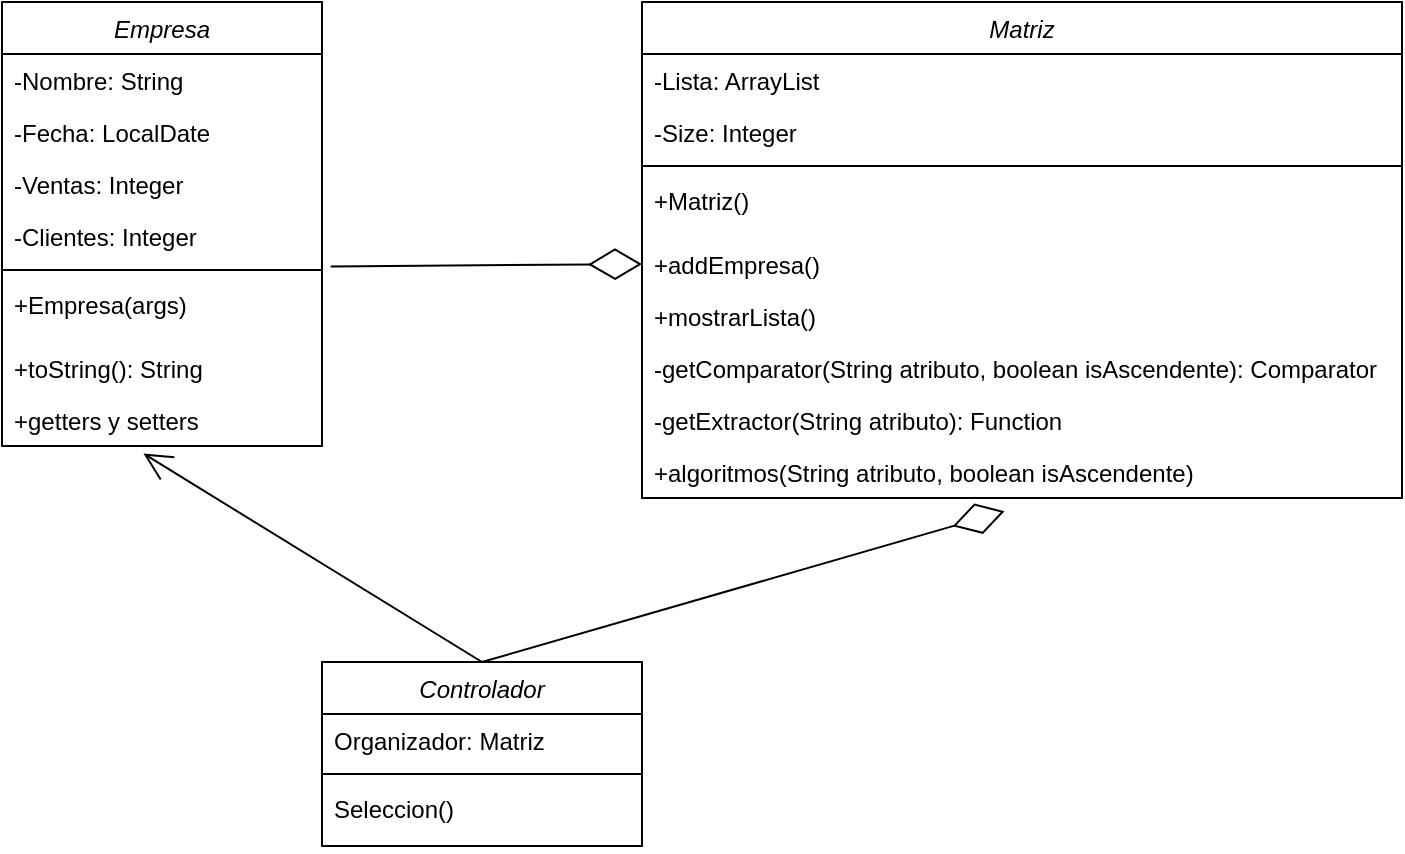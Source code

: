 <mxfile version="27.2.0">
  <diagram id="C5RBs43oDa-KdzZeNtuy" name="Page-1">
    <mxGraphModel dx="1042" dy="563" grid="1" gridSize="10" guides="1" tooltips="1" connect="1" arrows="1" fold="1" page="1" pageScale="1" pageWidth="827" pageHeight="1169" math="0" shadow="0">
      <root>
        <mxCell id="WIyWlLk6GJQsqaUBKTNV-0" />
        <mxCell id="WIyWlLk6GJQsqaUBKTNV-1" parent="WIyWlLk6GJQsqaUBKTNV-0" />
        <mxCell id="zkfFHV4jXpPFQw0GAbJ--0" value="Empresa" style="swimlane;fontStyle=2;align=center;verticalAlign=top;childLayout=stackLayout;horizontal=1;startSize=26;horizontalStack=0;resizeParent=1;resizeLast=0;collapsible=1;marginBottom=0;rounded=0;shadow=0;strokeWidth=1;" parent="WIyWlLk6GJQsqaUBKTNV-1" vertex="1">
          <mxGeometry x="60" y="110" width="160" height="222" as="geometry">
            <mxRectangle x="230" y="140" width="160" height="26" as="alternateBounds" />
          </mxGeometry>
        </mxCell>
        <mxCell id="zkfFHV4jXpPFQw0GAbJ--1" value="-Nombre: String" style="text;align=left;verticalAlign=top;spacingLeft=4;spacingRight=4;overflow=hidden;rotatable=0;points=[[0,0.5],[1,0.5]];portConstraint=eastwest;" parent="zkfFHV4jXpPFQw0GAbJ--0" vertex="1">
          <mxGeometry y="26" width="160" height="26" as="geometry" />
        </mxCell>
        <mxCell id="zkfFHV4jXpPFQw0GAbJ--2" value="-Fecha: LocalDate" style="text;align=left;verticalAlign=top;spacingLeft=4;spacingRight=4;overflow=hidden;rotatable=0;points=[[0,0.5],[1,0.5]];portConstraint=eastwest;rounded=0;shadow=0;html=0;" parent="zkfFHV4jXpPFQw0GAbJ--0" vertex="1">
          <mxGeometry y="52" width="160" height="26" as="geometry" />
        </mxCell>
        <mxCell id="zkfFHV4jXpPFQw0GAbJ--3" value="-Ventas: Integer" style="text;align=left;verticalAlign=top;spacingLeft=4;spacingRight=4;overflow=hidden;rotatable=0;points=[[0,0.5],[1,0.5]];portConstraint=eastwest;rounded=0;shadow=0;html=0;" parent="zkfFHV4jXpPFQw0GAbJ--0" vertex="1">
          <mxGeometry y="78" width="160" height="26" as="geometry" />
        </mxCell>
        <mxCell id="lH5d0yOUxgQqt4AKOr9K-0" value="-Clientes: Integer" style="text;align=left;verticalAlign=top;spacingLeft=4;spacingRight=4;overflow=hidden;rotatable=0;points=[[0,0.5],[1,0.5]];portConstraint=eastwest;rounded=0;shadow=0;html=0;" vertex="1" parent="zkfFHV4jXpPFQw0GAbJ--0">
          <mxGeometry y="104" width="160" height="26" as="geometry" />
        </mxCell>
        <mxCell id="zkfFHV4jXpPFQw0GAbJ--4" value="" style="line;html=1;strokeWidth=1;align=left;verticalAlign=middle;spacingTop=-1;spacingLeft=3;spacingRight=3;rotatable=0;labelPosition=right;points=[];portConstraint=eastwest;" parent="zkfFHV4jXpPFQw0GAbJ--0" vertex="1">
          <mxGeometry y="130" width="160" height="8" as="geometry" />
        </mxCell>
        <mxCell id="zkfFHV4jXpPFQw0GAbJ--5" value="+Empresa(args)" style="text;align=left;verticalAlign=top;spacingLeft=4;spacingRight=4;overflow=hidden;rotatable=0;points=[[0,0.5],[1,0.5]];portConstraint=eastwest;" parent="zkfFHV4jXpPFQw0GAbJ--0" vertex="1">
          <mxGeometry y="138" width="160" height="32" as="geometry" />
        </mxCell>
        <mxCell id="lH5d0yOUxgQqt4AKOr9K-2" value="+toString(): String" style="text;align=left;verticalAlign=top;spacingLeft=4;spacingRight=4;overflow=hidden;rotatable=0;points=[[0,0.5],[1,0.5]];portConstraint=eastwest;" vertex="1" parent="zkfFHV4jXpPFQw0GAbJ--0">
          <mxGeometry y="170" width="160" height="26" as="geometry" />
        </mxCell>
        <mxCell id="lH5d0yOUxgQqt4AKOr9K-4" value="+getters y setters" style="text;align=left;verticalAlign=top;spacingLeft=4;spacingRight=4;overflow=hidden;rotatable=0;points=[[0,0.5],[1,0.5]];portConstraint=eastwest;" vertex="1" parent="zkfFHV4jXpPFQw0GAbJ--0">
          <mxGeometry y="196" width="160" height="26" as="geometry" />
        </mxCell>
        <mxCell id="lH5d0yOUxgQqt4AKOr9K-5" value="Matriz" style="swimlane;fontStyle=2;align=center;verticalAlign=top;childLayout=stackLayout;horizontal=1;startSize=26;horizontalStack=0;resizeParent=1;resizeLast=0;collapsible=1;marginBottom=0;rounded=0;shadow=0;strokeWidth=1;" vertex="1" parent="WIyWlLk6GJQsqaUBKTNV-1">
          <mxGeometry x="380" y="110" width="380" height="248" as="geometry">
            <mxRectangle x="230" y="140" width="160" height="26" as="alternateBounds" />
          </mxGeometry>
        </mxCell>
        <mxCell id="lH5d0yOUxgQqt4AKOr9K-6" value="-Lista: ArrayList" style="text;align=left;verticalAlign=top;spacingLeft=4;spacingRight=4;overflow=hidden;rotatable=0;points=[[0,0.5],[1,0.5]];portConstraint=eastwest;" vertex="1" parent="lH5d0yOUxgQqt4AKOr9K-5">
          <mxGeometry y="26" width="380" height="26" as="geometry" />
        </mxCell>
        <mxCell id="lH5d0yOUxgQqt4AKOr9K-7" value="-Size: Integer" style="text;align=left;verticalAlign=top;spacingLeft=4;spacingRight=4;overflow=hidden;rotatable=0;points=[[0,0.5],[1,0.5]];portConstraint=eastwest;rounded=0;shadow=0;html=0;" vertex="1" parent="lH5d0yOUxgQqt4AKOr9K-5">
          <mxGeometry y="52" width="380" height="26" as="geometry" />
        </mxCell>
        <mxCell id="lH5d0yOUxgQqt4AKOr9K-10" value="" style="line;html=1;strokeWidth=1;align=left;verticalAlign=middle;spacingTop=-1;spacingLeft=3;spacingRight=3;rotatable=0;labelPosition=right;points=[];portConstraint=eastwest;" vertex="1" parent="lH5d0yOUxgQqt4AKOr9K-5">
          <mxGeometry y="78" width="380" height="8" as="geometry" />
        </mxCell>
        <mxCell id="lH5d0yOUxgQqt4AKOr9K-11" value="+Matriz()" style="text;align=left;verticalAlign=top;spacingLeft=4;spacingRight=4;overflow=hidden;rotatable=0;points=[[0,0.5],[1,0.5]];portConstraint=eastwest;" vertex="1" parent="lH5d0yOUxgQqt4AKOr9K-5">
          <mxGeometry y="86" width="380" height="32" as="geometry" />
        </mxCell>
        <mxCell id="lH5d0yOUxgQqt4AKOr9K-12" value="+addEmpresa()" style="text;align=left;verticalAlign=top;spacingLeft=4;spacingRight=4;overflow=hidden;rotatable=0;points=[[0,0.5],[1,0.5]];portConstraint=eastwest;" vertex="1" parent="lH5d0yOUxgQqt4AKOr9K-5">
          <mxGeometry y="118" width="380" height="26" as="geometry" />
        </mxCell>
        <mxCell id="lH5d0yOUxgQqt4AKOr9K-13" value="+mostrarLista()" style="text;align=left;verticalAlign=top;spacingLeft=4;spacingRight=4;overflow=hidden;rotatable=0;points=[[0,0.5],[1,0.5]];portConstraint=eastwest;" vertex="1" parent="lH5d0yOUxgQqt4AKOr9K-5">
          <mxGeometry y="144" width="380" height="26" as="geometry" />
        </mxCell>
        <mxCell id="lH5d0yOUxgQqt4AKOr9K-14" value="-getComparator(String atributo, boolean isAscendente): Comparator" style="text;align=left;verticalAlign=top;spacingLeft=4;spacingRight=4;overflow=hidden;rotatable=0;points=[[0,0.5],[1,0.5]];portConstraint=eastwest;" vertex="1" parent="lH5d0yOUxgQqt4AKOr9K-5">
          <mxGeometry y="170" width="380" height="26" as="geometry" />
        </mxCell>
        <mxCell id="lH5d0yOUxgQqt4AKOr9K-15" value="-getExtractor(String atributo): Function " style="text;align=left;verticalAlign=top;spacingLeft=4;spacingRight=4;overflow=hidden;rotatable=0;points=[[0,0.5],[1,0.5]];portConstraint=eastwest;" vertex="1" parent="lH5d0yOUxgQqt4AKOr9K-5">
          <mxGeometry y="196" width="380" height="26" as="geometry" />
        </mxCell>
        <mxCell id="lH5d0yOUxgQqt4AKOr9K-16" value="+algoritmos(String atributo, boolean isAscendente)" style="text;align=left;verticalAlign=top;spacingLeft=4;spacingRight=4;overflow=hidden;rotatable=0;points=[[0,0.5],[1,0.5]];portConstraint=eastwest;" vertex="1" parent="lH5d0yOUxgQqt4AKOr9K-5">
          <mxGeometry y="222" width="380" height="26" as="geometry" />
        </mxCell>
        <mxCell id="lH5d0yOUxgQqt4AKOr9K-18" value="Controlador" style="swimlane;fontStyle=2;align=center;verticalAlign=top;childLayout=stackLayout;horizontal=1;startSize=26;horizontalStack=0;resizeParent=1;resizeLast=0;collapsible=1;marginBottom=0;rounded=0;shadow=0;strokeWidth=1;" vertex="1" parent="WIyWlLk6GJQsqaUBKTNV-1">
          <mxGeometry x="220" y="440" width="160" height="92" as="geometry">
            <mxRectangle x="230" y="140" width="160" height="26" as="alternateBounds" />
          </mxGeometry>
        </mxCell>
        <mxCell id="lH5d0yOUxgQqt4AKOr9K-19" value="Organizador: Matriz" style="text;align=left;verticalAlign=top;spacingLeft=4;spacingRight=4;overflow=hidden;rotatable=0;points=[[0,0.5],[1,0.5]];portConstraint=eastwest;" vertex="1" parent="lH5d0yOUxgQqt4AKOr9K-18">
          <mxGeometry y="26" width="160" height="26" as="geometry" />
        </mxCell>
        <mxCell id="lH5d0yOUxgQqt4AKOr9K-23" value="" style="line;html=1;strokeWidth=1;align=left;verticalAlign=middle;spacingTop=-1;spacingLeft=3;spacingRight=3;rotatable=0;labelPosition=right;points=[];portConstraint=eastwest;" vertex="1" parent="lH5d0yOUxgQqt4AKOr9K-18">
          <mxGeometry y="52" width="160" height="8" as="geometry" />
        </mxCell>
        <mxCell id="lH5d0yOUxgQqt4AKOr9K-24" value="Seleccion()" style="text;align=left;verticalAlign=top;spacingLeft=4;spacingRight=4;overflow=hidden;rotatable=0;points=[[0,0.5],[1,0.5]];portConstraint=eastwest;" vertex="1" parent="lH5d0yOUxgQqt4AKOr9K-18">
          <mxGeometry y="60" width="160" height="32" as="geometry" />
        </mxCell>
        <mxCell id="lH5d0yOUxgQqt4AKOr9K-27" value="" style="endArrow=diamondThin;endFill=0;endSize=24;html=1;rounded=0;entryX=0;entryY=0.5;entryDx=0;entryDy=0;exitX=1.027;exitY=1.085;exitDx=0;exitDy=0;exitPerimeter=0;" edge="1" parent="WIyWlLk6GJQsqaUBKTNV-1" source="lH5d0yOUxgQqt4AKOr9K-0" target="lH5d0yOUxgQqt4AKOr9K-12">
          <mxGeometry width="160" relative="1" as="geometry">
            <mxPoint x="330" y="300" as="sourcePoint" />
            <mxPoint x="490" y="300" as="targetPoint" />
          </mxGeometry>
        </mxCell>
        <mxCell id="lH5d0yOUxgQqt4AKOr9K-30" value="" style="endArrow=open;endFill=1;endSize=12;html=1;rounded=0;exitX=0.5;exitY=0;exitDx=0;exitDy=0;entryX=0.442;entryY=1.146;entryDx=0;entryDy=0;entryPerimeter=0;" edge="1" parent="WIyWlLk6GJQsqaUBKTNV-1" source="lH5d0yOUxgQqt4AKOr9K-18" target="lH5d0yOUxgQqt4AKOr9K-4">
          <mxGeometry width="160" relative="1" as="geometry">
            <mxPoint x="280" y="400" as="sourcePoint" />
            <mxPoint x="280" y="310" as="targetPoint" />
          </mxGeometry>
        </mxCell>
        <mxCell id="lH5d0yOUxgQqt4AKOr9K-31" value="" style="endArrow=diamondThin;endFill=0;endSize=24;html=1;rounded=0;entryX=0.477;entryY=1.254;entryDx=0;entryDy=0;entryPerimeter=0;" edge="1" parent="WIyWlLk6GJQsqaUBKTNV-1" target="lH5d0yOUxgQqt4AKOr9K-16">
          <mxGeometry width="160" relative="1" as="geometry">
            <mxPoint x="300" y="440" as="sourcePoint" />
            <mxPoint x="490" y="300" as="targetPoint" />
          </mxGeometry>
        </mxCell>
      </root>
    </mxGraphModel>
  </diagram>
</mxfile>
